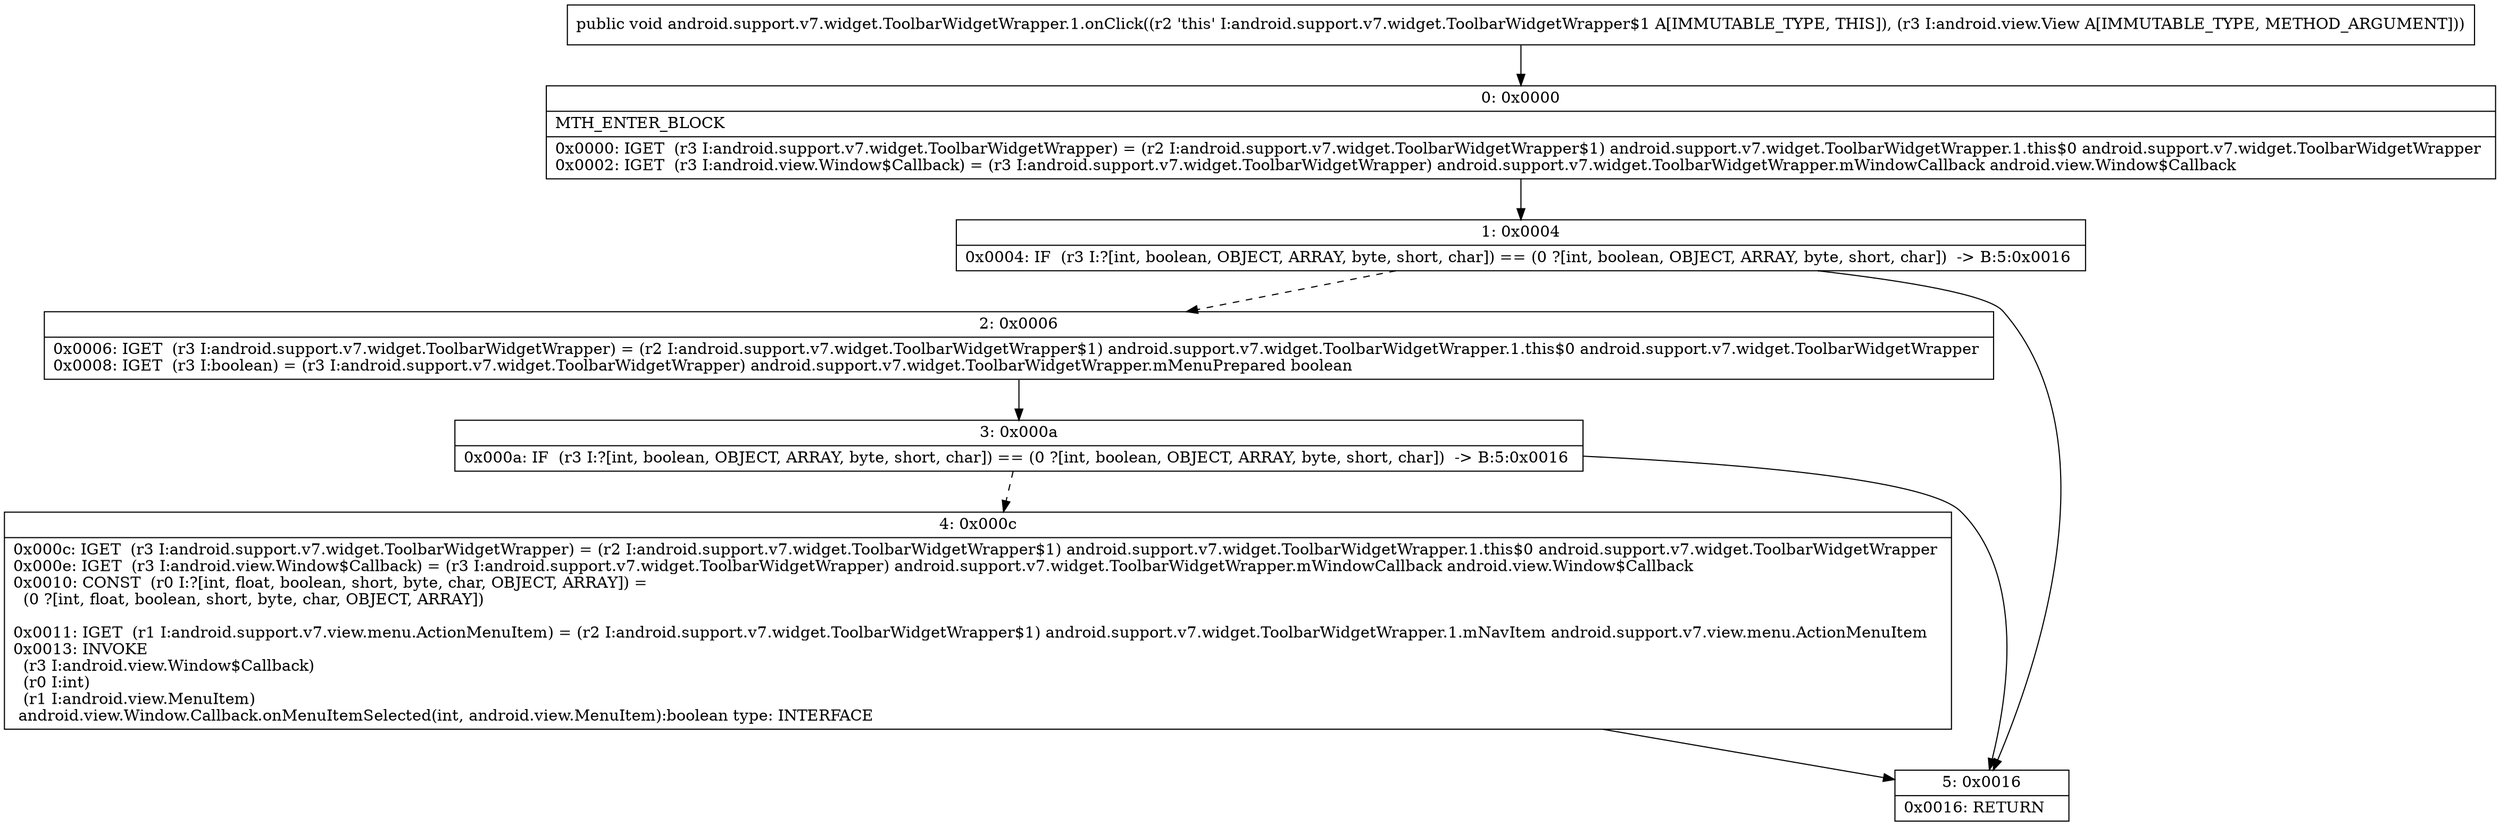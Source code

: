 digraph "CFG forandroid.support.v7.widget.ToolbarWidgetWrapper.1.onClick(Landroid\/view\/View;)V" {
Node_0 [shape=record,label="{0\:\ 0x0000|MTH_ENTER_BLOCK\l|0x0000: IGET  (r3 I:android.support.v7.widget.ToolbarWidgetWrapper) = (r2 I:android.support.v7.widget.ToolbarWidgetWrapper$1) android.support.v7.widget.ToolbarWidgetWrapper.1.this$0 android.support.v7.widget.ToolbarWidgetWrapper \l0x0002: IGET  (r3 I:android.view.Window$Callback) = (r3 I:android.support.v7.widget.ToolbarWidgetWrapper) android.support.v7.widget.ToolbarWidgetWrapper.mWindowCallback android.view.Window$Callback \l}"];
Node_1 [shape=record,label="{1\:\ 0x0004|0x0004: IF  (r3 I:?[int, boolean, OBJECT, ARRAY, byte, short, char]) == (0 ?[int, boolean, OBJECT, ARRAY, byte, short, char])  \-\> B:5:0x0016 \l}"];
Node_2 [shape=record,label="{2\:\ 0x0006|0x0006: IGET  (r3 I:android.support.v7.widget.ToolbarWidgetWrapper) = (r2 I:android.support.v7.widget.ToolbarWidgetWrapper$1) android.support.v7.widget.ToolbarWidgetWrapper.1.this$0 android.support.v7.widget.ToolbarWidgetWrapper \l0x0008: IGET  (r3 I:boolean) = (r3 I:android.support.v7.widget.ToolbarWidgetWrapper) android.support.v7.widget.ToolbarWidgetWrapper.mMenuPrepared boolean \l}"];
Node_3 [shape=record,label="{3\:\ 0x000a|0x000a: IF  (r3 I:?[int, boolean, OBJECT, ARRAY, byte, short, char]) == (0 ?[int, boolean, OBJECT, ARRAY, byte, short, char])  \-\> B:5:0x0016 \l}"];
Node_4 [shape=record,label="{4\:\ 0x000c|0x000c: IGET  (r3 I:android.support.v7.widget.ToolbarWidgetWrapper) = (r2 I:android.support.v7.widget.ToolbarWidgetWrapper$1) android.support.v7.widget.ToolbarWidgetWrapper.1.this$0 android.support.v7.widget.ToolbarWidgetWrapper \l0x000e: IGET  (r3 I:android.view.Window$Callback) = (r3 I:android.support.v7.widget.ToolbarWidgetWrapper) android.support.v7.widget.ToolbarWidgetWrapper.mWindowCallback android.view.Window$Callback \l0x0010: CONST  (r0 I:?[int, float, boolean, short, byte, char, OBJECT, ARRAY]) = \l  (0 ?[int, float, boolean, short, byte, char, OBJECT, ARRAY])\l \l0x0011: IGET  (r1 I:android.support.v7.view.menu.ActionMenuItem) = (r2 I:android.support.v7.widget.ToolbarWidgetWrapper$1) android.support.v7.widget.ToolbarWidgetWrapper.1.mNavItem android.support.v7.view.menu.ActionMenuItem \l0x0013: INVOKE  \l  (r3 I:android.view.Window$Callback)\l  (r0 I:int)\l  (r1 I:android.view.MenuItem)\l android.view.Window.Callback.onMenuItemSelected(int, android.view.MenuItem):boolean type: INTERFACE \l}"];
Node_5 [shape=record,label="{5\:\ 0x0016|0x0016: RETURN   \l}"];
MethodNode[shape=record,label="{public void android.support.v7.widget.ToolbarWidgetWrapper.1.onClick((r2 'this' I:android.support.v7.widget.ToolbarWidgetWrapper$1 A[IMMUTABLE_TYPE, THIS]), (r3 I:android.view.View A[IMMUTABLE_TYPE, METHOD_ARGUMENT])) }"];
MethodNode -> Node_0;
Node_0 -> Node_1;
Node_1 -> Node_2[style=dashed];
Node_1 -> Node_5;
Node_2 -> Node_3;
Node_3 -> Node_4[style=dashed];
Node_3 -> Node_5;
Node_4 -> Node_5;
}


